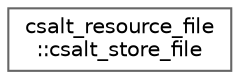digraph "Graphical Class Hierarchy"
{
 // LATEX_PDF_SIZE
  bgcolor="transparent";
  edge [fontname=Helvetica,fontsize=10,labelfontname=Helvetica,labelfontsize=10];
  node [fontname=Helvetica,fontsize=10,shape=box,height=0.2,width=0.4];
  rankdir="LR";
  Node0 [id="Node000000",label="csalt_resource_file\l::csalt_store_file",height=0.2,width=0.4,color="grey40", fillcolor="white", style="filled",URL="$structcsalt__resource__file_1_1csalt__store__file.html",tooltip=" "];
}
